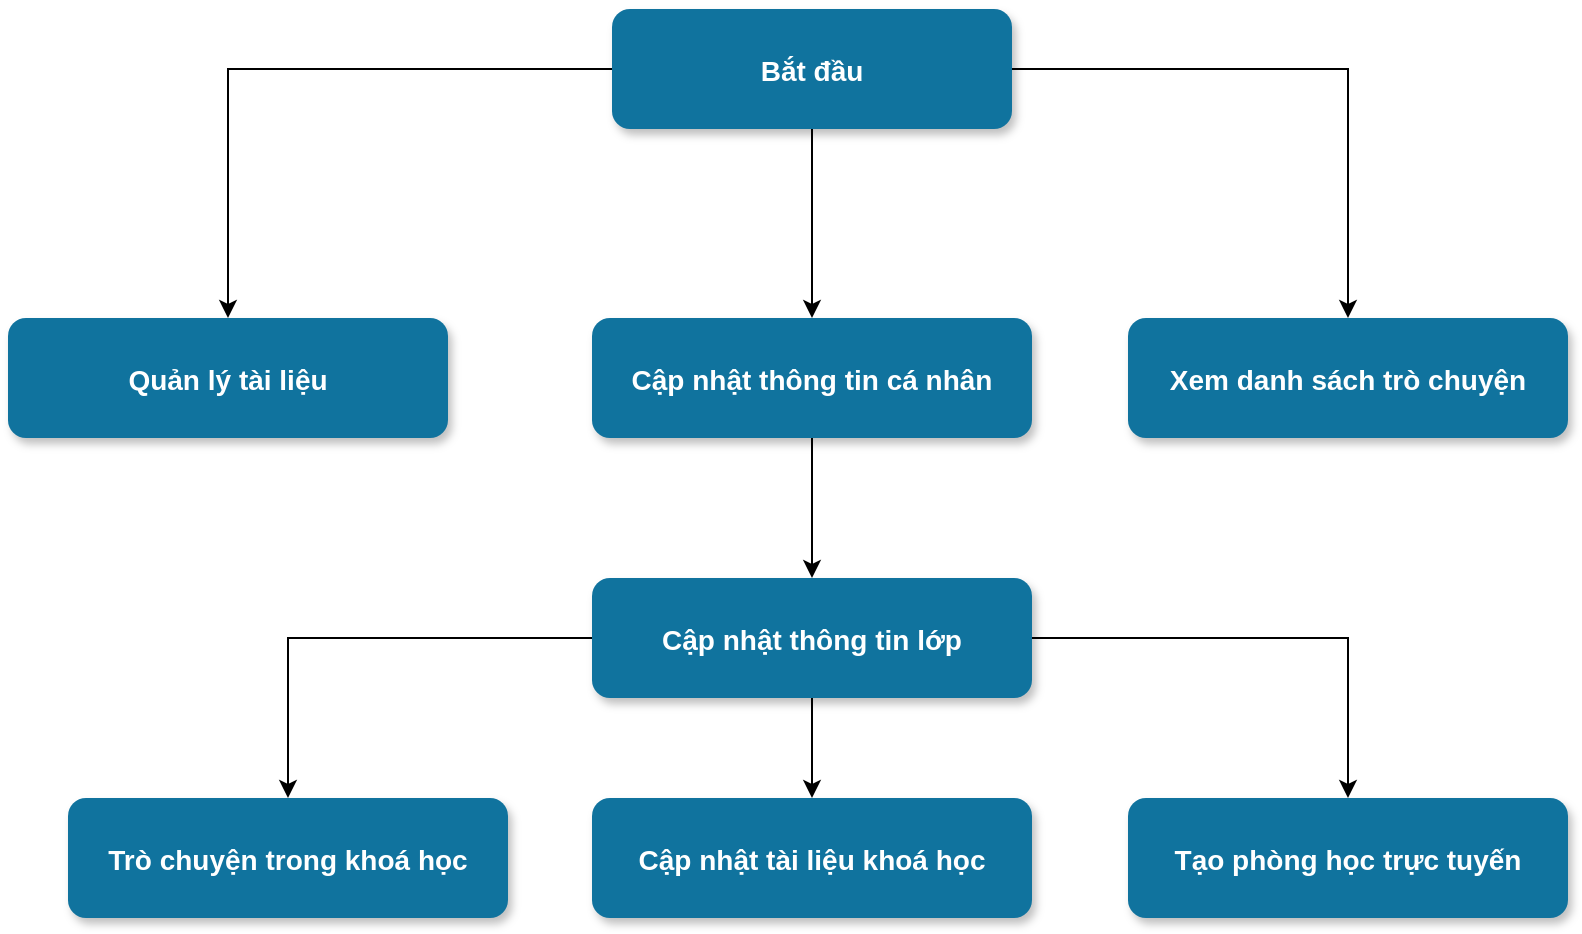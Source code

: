 <mxfile version="13.7.9" type="device"><diagram name="Page-1" id="97916047-d0de-89f5-080d-49f4d83e522f"><mxGraphModel dx="1132" dy="744" grid="1" gridSize="10" guides="1" tooltips="1" connect="1" arrows="1" fold="1" page="1" pageScale="1.5" pageWidth="1169" pageHeight="827" background="#ffffff" math="0" shadow="0"><root><mxCell id="0"/><mxCell id="1" parent="0"/><mxCell id="T4Z4RDtM0WLYbU2VlZqX-60" style="edgeStyle=orthogonalEdgeStyle;rounded=0;orthogonalLoop=1;jettySize=auto;html=1;" edge="1" parent="1" source="2" target="T4Z4RDtM0WLYbU2VlZqX-56"><mxGeometry relative="1" as="geometry"/></mxCell><mxCell id="T4Z4RDtM0WLYbU2VlZqX-61" style="edgeStyle=orthogonalEdgeStyle;rounded=0;orthogonalLoop=1;jettySize=auto;html=1;entryX=0.5;entryY=0;entryDx=0;entryDy=0;" edge="1" parent="1" source="2" target="T4Z4RDtM0WLYbU2VlZqX-58"><mxGeometry relative="1" as="geometry"/></mxCell><mxCell id="T4Z4RDtM0WLYbU2VlZqX-71" style="edgeStyle=orthogonalEdgeStyle;rounded=0;orthogonalLoop=1;jettySize=auto;html=1;" edge="1" parent="1" source="2" target="T4Z4RDtM0WLYbU2VlZqX-65"><mxGeometry relative="1" as="geometry"/></mxCell><mxCell id="2" value="Bắt đầu" style="rounded=1;fillColor=#10739E;strokeColor=none;shadow=1;gradientColor=none;fontStyle=1;fontColor=#FFFFFF;fontSize=14;" parent="1" vertex="1"><mxGeometry x="672" y="205.5" width="200" height="60" as="geometry"/></mxCell><mxCell id="T4Z4RDtM0WLYbU2VlZqX-67" style="edgeStyle=orthogonalEdgeStyle;rounded=0;orthogonalLoop=1;jettySize=auto;html=1;" edge="1" parent="1" source="T4Z4RDtM0WLYbU2VlZqX-56" target="T4Z4RDtM0WLYbU2VlZqX-62"><mxGeometry relative="1" as="geometry"/></mxCell><mxCell id="T4Z4RDtM0WLYbU2VlZqX-56" value="Cập nhật thông tin cá nhân" style="rounded=1;fillColor=#10739E;strokeColor=none;shadow=1;gradientColor=none;fontStyle=1;fontColor=#FFFFFF;fontSize=14;" vertex="1" parent="1"><mxGeometry x="662" y="360" width="220" height="60" as="geometry"/></mxCell><mxCell id="T4Z4RDtM0WLYbU2VlZqX-58" value="Quản lý tài liệu" style="rounded=1;fillColor=#10739E;strokeColor=none;shadow=1;gradientColor=none;fontStyle=1;fontColor=#FFFFFF;fontSize=14;" vertex="1" parent="1"><mxGeometry x="370" y="360" width="220" height="60" as="geometry"/></mxCell><mxCell id="T4Z4RDtM0WLYbU2VlZqX-68" style="edgeStyle=orthogonalEdgeStyle;rounded=0;orthogonalLoop=1;jettySize=auto;html=1;" edge="1" parent="1" source="T4Z4RDtM0WLYbU2VlZqX-62" target="T4Z4RDtM0WLYbU2VlZqX-63"><mxGeometry relative="1" as="geometry"/></mxCell><mxCell id="T4Z4RDtM0WLYbU2VlZqX-69" style="edgeStyle=orthogonalEdgeStyle;rounded=0;orthogonalLoop=1;jettySize=auto;html=1;" edge="1" parent="1" source="T4Z4RDtM0WLYbU2VlZqX-62" target="T4Z4RDtM0WLYbU2VlZqX-64"><mxGeometry relative="1" as="geometry"/></mxCell><mxCell id="T4Z4RDtM0WLYbU2VlZqX-70" style="edgeStyle=orthogonalEdgeStyle;rounded=0;orthogonalLoop=1;jettySize=auto;html=1;" edge="1" parent="1" source="T4Z4RDtM0WLYbU2VlZqX-62" target="T4Z4RDtM0WLYbU2VlZqX-66"><mxGeometry relative="1" as="geometry"/></mxCell><mxCell id="T4Z4RDtM0WLYbU2VlZqX-62" value="Cập nhật thông tin lớp" style="rounded=1;fillColor=#10739E;strokeColor=none;shadow=1;gradientColor=none;fontStyle=1;fontColor=#FFFFFF;fontSize=14;" vertex="1" parent="1"><mxGeometry x="662" y="490" width="220" height="60" as="geometry"/></mxCell><mxCell id="T4Z4RDtM0WLYbU2VlZqX-63" value="Cập nhật tài liệu khoá học" style="rounded=1;fillColor=#10739E;strokeColor=none;shadow=1;gradientColor=none;fontStyle=1;fontColor=#FFFFFF;fontSize=14;" vertex="1" parent="1"><mxGeometry x="662" y="600" width="220" height="60" as="geometry"/></mxCell><mxCell id="T4Z4RDtM0WLYbU2VlZqX-64" value="Trò chuyện trong khoá học" style="rounded=1;fillColor=#10739E;strokeColor=none;shadow=1;gradientColor=none;fontStyle=1;fontColor=#FFFFFF;fontSize=14;" vertex="1" parent="1"><mxGeometry x="400" y="600" width="220" height="60" as="geometry"/></mxCell><mxCell id="T4Z4RDtM0WLYbU2VlZqX-65" value="Xem danh sách trò chuyện" style="rounded=1;fillColor=#10739E;strokeColor=none;shadow=1;gradientColor=none;fontStyle=1;fontColor=#FFFFFF;fontSize=14;" vertex="1" parent="1"><mxGeometry x="930" y="360" width="220" height="60" as="geometry"/></mxCell><mxCell id="T4Z4RDtM0WLYbU2VlZqX-66" value="Tạo phòng học trực tuyến" style="rounded=1;fillColor=#10739E;strokeColor=none;shadow=1;gradientColor=none;fontStyle=1;fontColor=#FFFFFF;fontSize=14;" vertex="1" parent="1"><mxGeometry x="930" y="600" width="220" height="60" as="geometry"/></mxCell></root></mxGraphModel></diagram></mxfile>